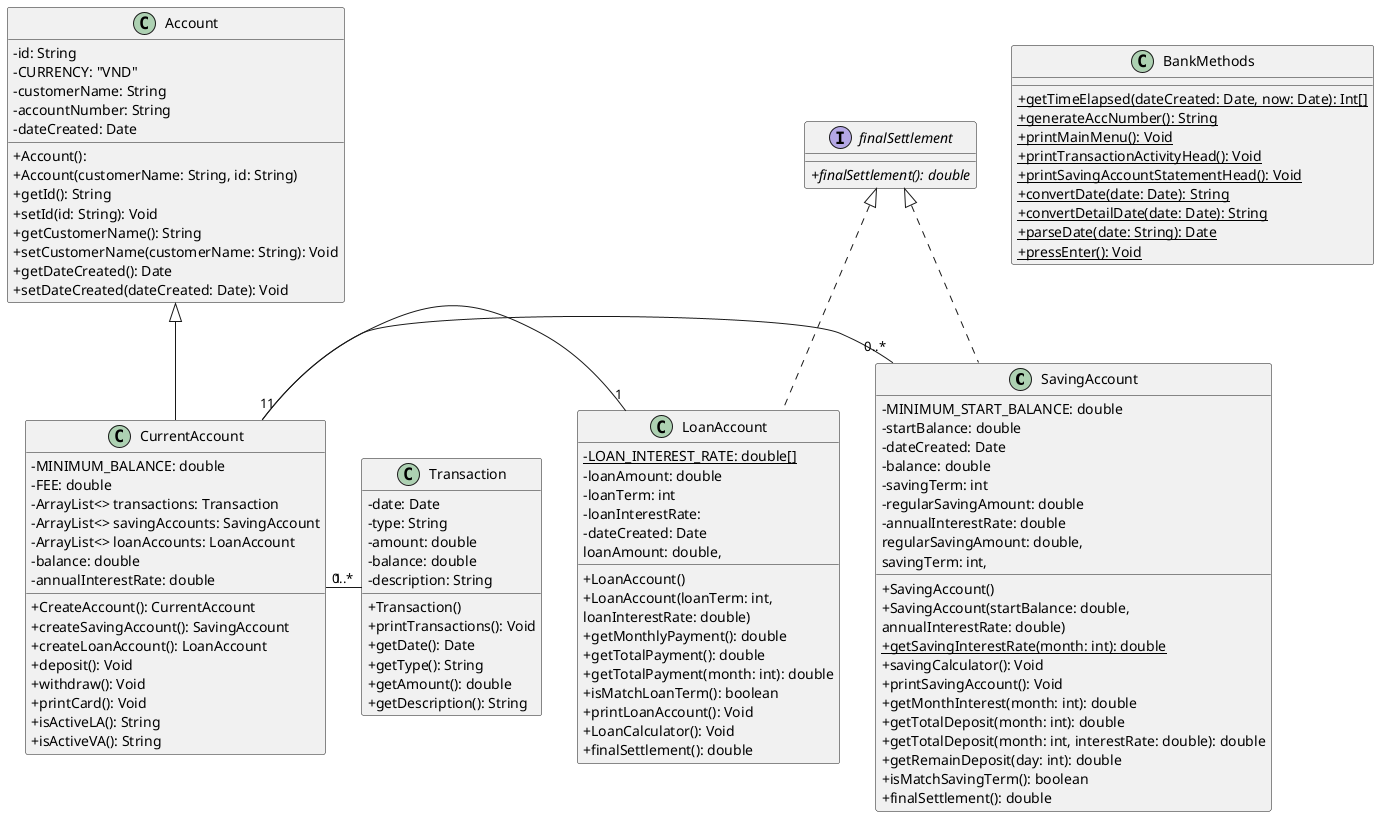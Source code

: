 @startuml
skinparam classAttributeIconSize 0

class SavingAccount implements finalSettlement
class LoanAccount implements finalSettlement
class CurrentAccount extends Account
CurrentAccount "1" - "0..*" SavingAccount
CurrentAccount "1" - "1" LoanAccount
CurrentAccount "1" - "0..*" Transaction

interface finalSettlement {
+{abstract}finalSettlement(): double
}

class Account {
-id: String
-CURRENCY: "VND"
-customerName: String
-accountNumber: String
-dateCreated: Date
+Account():
+Account(customerName: String, id: String)
+getId(): String
+setId(id: String): Void
+getCustomerName(): String
+setCustomerName(customerName: String): Void
+getDateCreated(): Date
+setDateCreated(dateCreated: Date): Void
}


class CurrentAccount {
-MINIMUM_BALANCE: double
-FEE: double
-ArrayList<> transactions: Transaction
-ArrayList<> savingAccounts: SavingAccount
-ArrayList<> loanAccounts: LoanAccount
-balance: double
-annualInterestRate: double
+CreateAccount(): CurrentAccount
+createSavingAccount(): SavingAccount
+createLoanAccount(): LoanAccount
+deposit(): Void
+withdraw(): Void
+printCard(): Void
+isActiveLA(): String
+isActiveVA(): String

}

class SavingAccount {
-MINIMUM_START_BALANCE: double
-startBalance: double
-dateCreated: Date
-balance: double
-savingTerm: int
-regularSavingAmount: double
-annualInterestRate: double
+SavingAccount()
+SavingAccount(startBalance: double,
regularSavingAmount: double,
savingTerm: int,
annualInterestRate: double)
+{static}getSavingInterestRate(month: int): double
+savingCalculator(): Void
+printSavingAccount(): Void
+getMonthInterest(month: int): double
+getTotalDeposit(month: int): double
+getTotalDeposit(month: int, interestRate: double): double
+getRemainDeposit(day: int): double
+isMatchSavingTerm(): boolean
+finalSettlement(): double
}

class LoanAccount {
-{static}LOAN_INTEREST_RATE: double[]
-loanAmount: double
-loanTerm: int
-loanInterestRate:
-dateCreated: Date
+LoanAccount()
+LoanAccount(loanTerm: int,
loanAmount: double,
loanInterestRate: double)
+getMonthlyPayment(): double
+getTotalPayment(): double
+getTotalPayment(month: int): double
+isMatchLoanTerm(): boolean
+printLoanAccount(): Void
+LoanCalculator(): Void
+finalSettlement(): double

}

class Transaction {
-date: Date
-type: String
-amount: double
-balance: double
-description: String
+Transaction()
+printTransactions(): Void
+getDate(): Date
+getType(): String
+getAmount(): double
+getDescription(): String
}

class BankMethods {
+{static}getTimeElapsed(dateCreated: Date, now: Date): Int[]
+{static}generateAccNumber(): String
+{static}printMainMenu(): Void
+{static}printTransactionActivityHead(): Void
+{static}printSavingAccountStatementHead(): Void
+{static}convertDate(date: Date): String
+{static}convertDetailDate(date: Date): String
+{static}parseDate(date: String): Date
+{static}pressEnter(): Void
}
@enduml